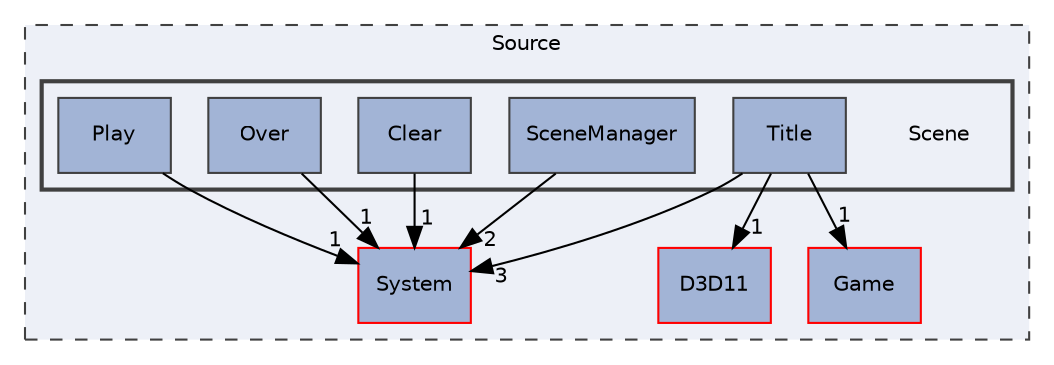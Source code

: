 digraph "C:/Users/shiih/Desktop/kiyosumi/DX11Template/Source/Scene"
{
 // LATEX_PDF_SIZE
  edge [fontname="Helvetica",fontsize="10",labelfontname="Helvetica",labelfontsize="10"];
  node [fontname="Helvetica",fontsize="10",shape=record];
  compound=true
  subgraph clusterdir_74389ed8173ad57b461b9d623a1f3867 {
    graph [ bgcolor="#edf0f7", pencolor="grey25", style="filled,dashed,", label="Source", fontname="Helvetica", fontsize="10", URL="dir_74389ed8173ad57b461b9d623a1f3867.html"]
  dir_86602465ad759445696399282595f21f [shape=box, label="System", style="filled,", fillcolor="#a2b4d6", color="red", URL="dir_86602465ad759445696399282595f21f.html"];
  dir_d6f806a0f8acb4e9216b2e39be4b704c [shape=box, label="D3D11", style="filled,", fillcolor="#a2b4d6", color="red", URL="dir_d6f806a0f8acb4e9216b2e39be4b704c.html"];
  dir_3777292849a1481e53303ca2af78ff89 [shape=box, label="Game", style="filled,", fillcolor="#a2b4d6", color="red", URL="dir_3777292849a1481e53303ca2af78ff89.html"];
  subgraph clusterdir_4320b44877c4234843610716d05fd211 {
    graph [ bgcolor="#edf0f7", pencolor="grey25", style="filled,bold,", label="", fontname="Helvetica", fontsize="10", URL="dir_4320b44877c4234843610716d05fd211.html"]
    dir_4320b44877c4234843610716d05fd211 [shape=plaintext, label="Scene"];
  dir_cbea8106bb42f525472b0d44aaab14bc [shape=box, label="Clear", style="filled,", fillcolor="#a2b4d6", color="grey25", URL="dir_cbea8106bb42f525472b0d44aaab14bc.html"];
  dir_8cb9bd02ef588fd11bc7753120c9fc79 [shape=box, label="Over", style="filled,", fillcolor="#a2b4d6", color="grey25", URL="dir_8cb9bd02ef588fd11bc7753120c9fc79.html"];
  dir_850515f9322c821d75400c7aba7958d6 [shape=box, label="Play", style="filled,", fillcolor="#a2b4d6", color="grey25", URL="dir_850515f9322c821d75400c7aba7958d6.html"];
  dir_f680be09b35063da04b1ed888a601637 [shape=box, label="SceneManager", style="filled,", fillcolor="#a2b4d6", color="grey25", URL="dir_f680be09b35063da04b1ed888a601637.html"];
  dir_7808ccc7e3aa6994498688bb9312169d [shape=box, label="Title", style="filled,", fillcolor="#a2b4d6", color="grey25", URL="dir_7808ccc7e3aa6994498688bb9312169d.html"];
  }
  }
  dir_cbea8106bb42f525472b0d44aaab14bc->dir_86602465ad759445696399282595f21f [headlabel="1", labeldistance=1.5 headhref="dir_000001_000015.html"];
  dir_8cb9bd02ef588fd11bc7753120c9fc79->dir_86602465ad759445696399282595f21f [headlabel="1", labeldistance=1.5 headhref="dir_000008_000015.html"];
  dir_850515f9322c821d75400c7aba7958d6->dir_86602465ad759445696399282595f21f [headlabel="1", labeldistance=1.5 headhref="dir_000009_000015.html"];
  dir_f680be09b35063da04b1ed888a601637->dir_86602465ad759445696399282595f21f [headlabel="2", labeldistance=1.5 headhref="dir_000013_000015.html"];
  dir_7808ccc7e3aa6994498688bb9312169d->dir_3777292849a1481e53303ca2af78ff89 [headlabel="1", labeldistance=1.5 headhref="dir_000016_000005.html"];
  dir_7808ccc7e3aa6994498688bb9312169d->dir_86602465ad759445696399282595f21f [headlabel="3", labeldistance=1.5 headhref="dir_000016_000015.html"];
  dir_7808ccc7e3aa6994498688bb9312169d->dir_d6f806a0f8acb4e9216b2e39be4b704c [headlabel="1", labeldistance=1.5 headhref="dir_000016_000002.html"];
}
